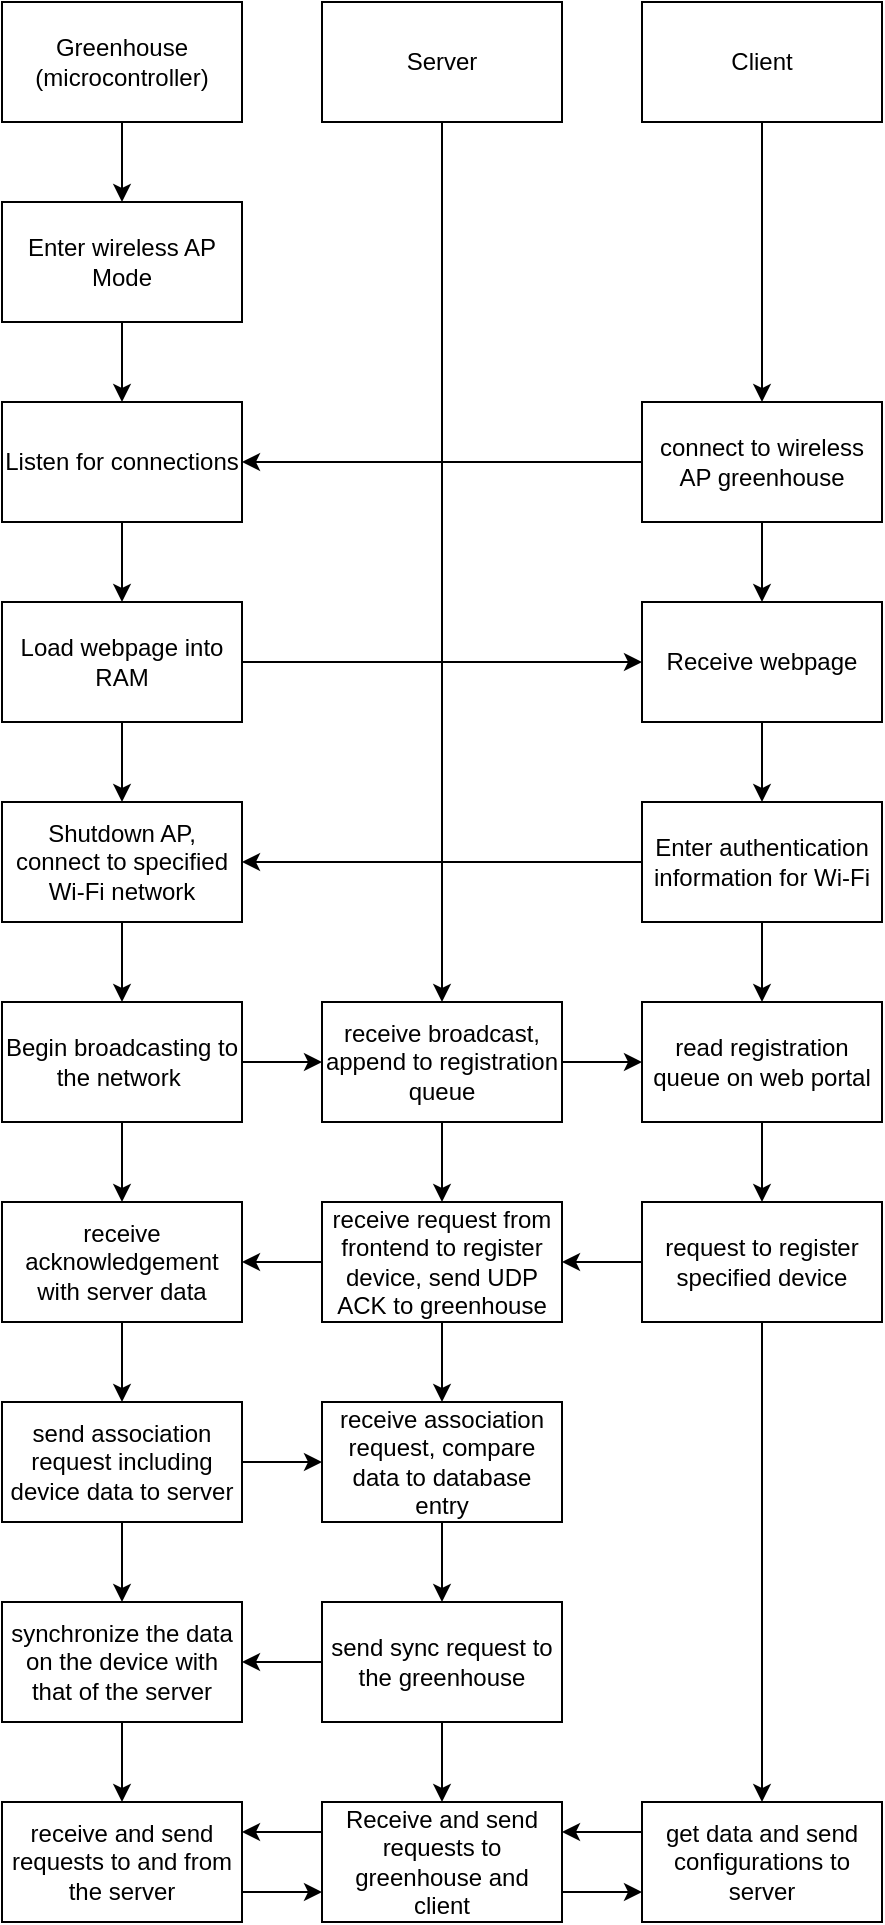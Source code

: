 <mxfile version="22.1.2" type="device">
  <diagram name="Page-1" id="IP8us00KFwnsXaxDtfnF">
    <mxGraphModel dx="1819" dy="1124" grid="1" gridSize="10" guides="1" tooltips="1" connect="1" arrows="1" fold="1" page="1" pageScale="1" pageWidth="700" pageHeight="700" math="0" shadow="0">
      <root>
        <mxCell id="0" />
        <mxCell id="1" parent="0" />
        <mxCell id="198rC_zAYKmVKz0Gvn8g-5" value="" style="edgeStyle=orthogonalEdgeStyle;rounded=0;orthogonalLoop=1;jettySize=auto;html=1;" edge="1" parent="1" source="198rC_zAYKmVKz0Gvn8g-1" target="198rC_zAYKmVKz0Gvn8g-4">
          <mxGeometry relative="1" as="geometry" />
        </mxCell>
        <mxCell id="198rC_zAYKmVKz0Gvn8g-1" value="Greenhouse (microcontroller)" style="rounded=0;whiteSpace=wrap;html=1;" vertex="1" parent="1">
          <mxGeometry x="40" y="40" width="120" height="60" as="geometry" />
        </mxCell>
        <mxCell id="198rC_zAYKmVKz0Gvn8g-7" value="" style="edgeStyle=orthogonalEdgeStyle;rounded=0;orthogonalLoop=1;jettySize=auto;html=1;" edge="1" parent="1" source="198rC_zAYKmVKz0Gvn8g-2" target="198rC_zAYKmVKz0Gvn8g-6">
          <mxGeometry relative="1" as="geometry" />
        </mxCell>
        <mxCell id="198rC_zAYKmVKz0Gvn8g-2" value="Client" style="rounded=0;whiteSpace=wrap;html=1;" vertex="1" parent="1">
          <mxGeometry x="360" y="40" width="120" height="60" as="geometry" />
        </mxCell>
        <mxCell id="198rC_zAYKmVKz0Gvn8g-27" style="edgeStyle=orthogonalEdgeStyle;rounded=0;orthogonalLoop=1;jettySize=auto;html=1;entryX=0.5;entryY=0;entryDx=0;entryDy=0;" edge="1" parent="1" source="198rC_zAYKmVKz0Gvn8g-3" target="198rC_zAYKmVKz0Gvn8g-25">
          <mxGeometry relative="1" as="geometry" />
        </mxCell>
        <mxCell id="198rC_zAYKmVKz0Gvn8g-3" value="Server" style="rounded=0;whiteSpace=wrap;html=1;" vertex="1" parent="1">
          <mxGeometry x="200" y="40" width="120" height="60" as="geometry" />
        </mxCell>
        <mxCell id="198rC_zAYKmVKz0Gvn8g-9" value="" style="edgeStyle=orthogonalEdgeStyle;rounded=0;orthogonalLoop=1;jettySize=auto;html=1;" edge="1" parent="1" source="198rC_zAYKmVKz0Gvn8g-4" target="198rC_zAYKmVKz0Gvn8g-8">
          <mxGeometry relative="1" as="geometry" />
        </mxCell>
        <mxCell id="198rC_zAYKmVKz0Gvn8g-4" value="Enter wireless AP Mode" style="whiteSpace=wrap;html=1;rounded=0;" vertex="1" parent="1">
          <mxGeometry x="40" y="140" width="120" height="60" as="geometry" />
        </mxCell>
        <mxCell id="198rC_zAYKmVKz0Gvn8g-10" style="edgeStyle=orthogonalEdgeStyle;rounded=0;orthogonalLoop=1;jettySize=auto;html=1;exitX=0;exitY=0.5;exitDx=0;exitDy=0;entryX=1;entryY=0.5;entryDx=0;entryDy=0;" edge="1" parent="1" source="198rC_zAYKmVKz0Gvn8g-6" target="198rC_zAYKmVKz0Gvn8g-8">
          <mxGeometry relative="1" as="geometry" />
        </mxCell>
        <mxCell id="198rC_zAYKmVKz0Gvn8g-14" value="" style="edgeStyle=orthogonalEdgeStyle;rounded=0;orthogonalLoop=1;jettySize=auto;html=1;" edge="1" parent="1" source="198rC_zAYKmVKz0Gvn8g-6" target="198rC_zAYKmVKz0Gvn8g-13">
          <mxGeometry relative="1" as="geometry" />
        </mxCell>
        <mxCell id="198rC_zAYKmVKz0Gvn8g-6" value="connect to wireless AP greenhouse" style="whiteSpace=wrap;html=1;rounded=0;" vertex="1" parent="1">
          <mxGeometry x="360" y="240" width="120" height="60" as="geometry" />
        </mxCell>
        <mxCell id="198rC_zAYKmVKz0Gvn8g-12" value="" style="edgeStyle=orthogonalEdgeStyle;rounded=0;orthogonalLoop=1;jettySize=auto;html=1;" edge="1" parent="1" source="198rC_zAYKmVKz0Gvn8g-8" target="198rC_zAYKmVKz0Gvn8g-11">
          <mxGeometry relative="1" as="geometry" />
        </mxCell>
        <mxCell id="198rC_zAYKmVKz0Gvn8g-8" value="Listen for connections" style="whiteSpace=wrap;html=1;rounded=0;" vertex="1" parent="1">
          <mxGeometry x="40" y="240" width="120" height="60" as="geometry" />
        </mxCell>
        <mxCell id="198rC_zAYKmVKz0Gvn8g-15" style="edgeStyle=orthogonalEdgeStyle;rounded=0;orthogonalLoop=1;jettySize=auto;html=1;" edge="1" parent="1" source="198rC_zAYKmVKz0Gvn8g-11" target="198rC_zAYKmVKz0Gvn8g-13">
          <mxGeometry relative="1" as="geometry" />
        </mxCell>
        <mxCell id="198rC_zAYKmVKz0Gvn8g-22" value="" style="edgeStyle=orthogonalEdgeStyle;rounded=0;orthogonalLoop=1;jettySize=auto;html=1;" edge="1" parent="1" source="198rC_zAYKmVKz0Gvn8g-11" target="198rC_zAYKmVKz0Gvn8g-20">
          <mxGeometry relative="1" as="geometry" />
        </mxCell>
        <mxCell id="198rC_zAYKmVKz0Gvn8g-11" value="Load webpage into RAM" style="whiteSpace=wrap;html=1;rounded=0;" vertex="1" parent="1">
          <mxGeometry x="40" y="340" width="120" height="60" as="geometry" />
        </mxCell>
        <mxCell id="198rC_zAYKmVKz0Gvn8g-19" value="" style="edgeStyle=orthogonalEdgeStyle;rounded=0;orthogonalLoop=1;jettySize=auto;html=1;" edge="1" parent="1" source="198rC_zAYKmVKz0Gvn8g-13" target="198rC_zAYKmVKz0Gvn8g-18">
          <mxGeometry relative="1" as="geometry" />
        </mxCell>
        <mxCell id="198rC_zAYKmVKz0Gvn8g-13" value="Receive webpage" style="whiteSpace=wrap;html=1;rounded=0;" vertex="1" parent="1">
          <mxGeometry x="360" y="340" width="120" height="60" as="geometry" />
        </mxCell>
        <mxCell id="198rC_zAYKmVKz0Gvn8g-21" value="" style="edgeStyle=orthogonalEdgeStyle;rounded=0;orthogonalLoop=1;jettySize=auto;html=1;" edge="1" parent="1" source="198rC_zAYKmVKz0Gvn8g-18" target="198rC_zAYKmVKz0Gvn8g-20">
          <mxGeometry relative="1" as="geometry" />
        </mxCell>
        <mxCell id="198rC_zAYKmVKz0Gvn8g-29" value="" style="edgeStyle=orthogonalEdgeStyle;rounded=0;orthogonalLoop=1;jettySize=auto;html=1;" edge="1" parent="1" source="198rC_zAYKmVKz0Gvn8g-18" target="198rC_zAYKmVKz0Gvn8g-28">
          <mxGeometry relative="1" as="geometry" />
        </mxCell>
        <mxCell id="198rC_zAYKmVKz0Gvn8g-18" value="Enter authentication information for Wi-Fi" style="whiteSpace=wrap;html=1;rounded=0;" vertex="1" parent="1">
          <mxGeometry x="360" y="440" width="120" height="60" as="geometry" />
        </mxCell>
        <mxCell id="198rC_zAYKmVKz0Gvn8g-24" value="" style="edgeStyle=orthogonalEdgeStyle;rounded=0;orthogonalLoop=1;jettySize=auto;html=1;" edge="1" parent="1" source="198rC_zAYKmVKz0Gvn8g-20" target="198rC_zAYKmVKz0Gvn8g-23">
          <mxGeometry relative="1" as="geometry" />
        </mxCell>
        <mxCell id="198rC_zAYKmVKz0Gvn8g-20" value="Shutdown AP, connect to specified Wi-Fi network" style="whiteSpace=wrap;html=1;rounded=0;" vertex="1" parent="1">
          <mxGeometry x="40" y="440" width="120" height="60" as="geometry" />
        </mxCell>
        <mxCell id="198rC_zAYKmVKz0Gvn8g-26" value="" style="edgeStyle=orthogonalEdgeStyle;rounded=0;orthogonalLoop=1;jettySize=auto;html=1;" edge="1" parent="1" source="198rC_zAYKmVKz0Gvn8g-23" target="198rC_zAYKmVKz0Gvn8g-25">
          <mxGeometry relative="1" as="geometry" />
        </mxCell>
        <mxCell id="198rC_zAYKmVKz0Gvn8g-38" value="" style="edgeStyle=orthogonalEdgeStyle;rounded=0;orthogonalLoop=1;jettySize=auto;html=1;" edge="1" parent="1" source="198rC_zAYKmVKz0Gvn8g-23" target="198rC_zAYKmVKz0Gvn8g-35">
          <mxGeometry relative="1" as="geometry" />
        </mxCell>
        <mxCell id="198rC_zAYKmVKz0Gvn8g-23" value="Begin broadcasting to the network&amp;nbsp;" style="whiteSpace=wrap;html=1;rounded=0;" vertex="1" parent="1">
          <mxGeometry x="40" y="540" width="120" height="60" as="geometry" />
        </mxCell>
        <mxCell id="198rC_zAYKmVKz0Gvn8g-30" value="" style="edgeStyle=orthogonalEdgeStyle;rounded=0;orthogonalLoop=1;jettySize=auto;html=1;" edge="1" parent="1" source="198rC_zAYKmVKz0Gvn8g-25" target="198rC_zAYKmVKz0Gvn8g-28">
          <mxGeometry relative="1" as="geometry" />
        </mxCell>
        <mxCell id="198rC_zAYKmVKz0Gvn8g-37" value="" style="edgeStyle=orthogonalEdgeStyle;rounded=0;orthogonalLoop=1;jettySize=auto;html=1;" edge="1" parent="1" source="198rC_zAYKmVKz0Gvn8g-25" target="198rC_zAYKmVKz0Gvn8g-33">
          <mxGeometry relative="1" as="geometry" />
        </mxCell>
        <mxCell id="198rC_zAYKmVKz0Gvn8g-25" value="receive broadcast, append to registration queue" style="whiteSpace=wrap;html=1;rounded=0;" vertex="1" parent="1">
          <mxGeometry x="200" y="540" width="120" height="60" as="geometry" />
        </mxCell>
        <mxCell id="198rC_zAYKmVKz0Gvn8g-32" value="" style="edgeStyle=orthogonalEdgeStyle;rounded=0;orthogonalLoop=1;jettySize=auto;html=1;" edge="1" parent="1" source="198rC_zAYKmVKz0Gvn8g-28" target="198rC_zAYKmVKz0Gvn8g-31">
          <mxGeometry relative="1" as="geometry" />
        </mxCell>
        <mxCell id="198rC_zAYKmVKz0Gvn8g-28" value="read registration queue on web portal" style="whiteSpace=wrap;html=1;rounded=0;" vertex="1" parent="1">
          <mxGeometry x="360" y="540" width="120" height="60" as="geometry" />
        </mxCell>
        <mxCell id="198rC_zAYKmVKz0Gvn8g-34" value="" style="edgeStyle=orthogonalEdgeStyle;rounded=0;orthogonalLoop=1;jettySize=auto;html=1;" edge="1" parent="1" source="198rC_zAYKmVKz0Gvn8g-31" target="198rC_zAYKmVKz0Gvn8g-33">
          <mxGeometry relative="1" as="geometry" />
        </mxCell>
        <mxCell id="198rC_zAYKmVKz0Gvn8g-60" style="edgeStyle=orthogonalEdgeStyle;rounded=0;orthogonalLoop=1;jettySize=auto;html=1;entryX=0.5;entryY=0;entryDx=0;entryDy=0;" edge="1" parent="1" source="198rC_zAYKmVKz0Gvn8g-31" target="198rC_zAYKmVKz0Gvn8g-53">
          <mxGeometry relative="1" as="geometry" />
        </mxCell>
        <mxCell id="198rC_zAYKmVKz0Gvn8g-31" value="request to register specified device" style="whiteSpace=wrap;html=1;rounded=0;" vertex="1" parent="1">
          <mxGeometry x="360" y="640" width="120" height="60" as="geometry" />
        </mxCell>
        <mxCell id="198rC_zAYKmVKz0Gvn8g-36" value="" style="edgeStyle=orthogonalEdgeStyle;rounded=0;orthogonalLoop=1;jettySize=auto;html=1;" edge="1" parent="1" source="198rC_zAYKmVKz0Gvn8g-33" target="198rC_zAYKmVKz0Gvn8g-35">
          <mxGeometry relative="1" as="geometry" />
        </mxCell>
        <mxCell id="198rC_zAYKmVKz0Gvn8g-43" value="" style="edgeStyle=orthogonalEdgeStyle;rounded=0;orthogonalLoop=1;jettySize=auto;html=1;" edge="1" parent="1" source="198rC_zAYKmVKz0Gvn8g-33" target="198rC_zAYKmVKz0Gvn8g-41">
          <mxGeometry relative="1" as="geometry" />
        </mxCell>
        <mxCell id="198rC_zAYKmVKz0Gvn8g-33" value="receive request from frontend to register device, send UDP ACK to greenhouse" style="whiteSpace=wrap;html=1;rounded=0;" vertex="1" parent="1">
          <mxGeometry x="200" y="640" width="120" height="60" as="geometry" />
        </mxCell>
        <mxCell id="198rC_zAYKmVKz0Gvn8g-40" value="" style="edgeStyle=orthogonalEdgeStyle;rounded=0;orthogonalLoop=1;jettySize=auto;html=1;" edge="1" parent="1" source="198rC_zAYKmVKz0Gvn8g-35" target="198rC_zAYKmVKz0Gvn8g-39">
          <mxGeometry relative="1" as="geometry" />
        </mxCell>
        <mxCell id="198rC_zAYKmVKz0Gvn8g-35" value="receive acknowledgement with server data" style="whiteSpace=wrap;html=1;rounded=0;" vertex="1" parent="1">
          <mxGeometry x="40" y="640" width="120" height="60" as="geometry" />
        </mxCell>
        <mxCell id="198rC_zAYKmVKz0Gvn8g-42" value="" style="edgeStyle=orthogonalEdgeStyle;rounded=0;orthogonalLoop=1;jettySize=auto;html=1;" edge="1" parent="1" source="198rC_zAYKmVKz0Gvn8g-39" target="198rC_zAYKmVKz0Gvn8g-41">
          <mxGeometry relative="1" as="geometry" />
        </mxCell>
        <mxCell id="198rC_zAYKmVKz0Gvn8g-48" value="" style="edgeStyle=orthogonalEdgeStyle;rounded=0;orthogonalLoop=1;jettySize=auto;html=1;" edge="1" parent="1" source="198rC_zAYKmVKz0Gvn8g-39" target="198rC_zAYKmVKz0Gvn8g-46">
          <mxGeometry relative="1" as="geometry" />
        </mxCell>
        <mxCell id="198rC_zAYKmVKz0Gvn8g-39" value="send association request including device data to server" style="whiteSpace=wrap;html=1;rounded=0;" vertex="1" parent="1">
          <mxGeometry x="40" y="740" width="120" height="60" as="geometry" />
        </mxCell>
        <mxCell id="198rC_zAYKmVKz0Gvn8g-45" value="" style="edgeStyle=orthogonalEdgeStyle;rounded=0;orthogonalLoop=1;jettySize=auto;html=1;" edge="1" parent="1" source="198rC_zAYKmVKz0Gvn8g-41" target="198rC_zAYKmVKz0Gvn8g-44">
          <mxGeometry relative="1" as="geometry" />
        </mxCell>
        <mxCell id="198rC_zAYKmVKz0Gvn8g-41" value="receive association request, compare data to database entry" style="whiteSpace=wrap;html=1;rounded=0;" vertex="1" parent="1">
          <mxGeometry x="200" y="740" width="120" height="60" as="geometry" />
        </mxCell>
        <mxCell id="198rC_zAYKmVKz0Gvn8g-47" value="" style="edgeStyle=orthogonalEdgeStyle;rounded=0;orthogonalLoop=1;jettySize=auto;html=1;" edge="1" parent="1" source="198rC_zAYKmVKz0Gvn8g-44" target="198rC_zAYKmVKz0Gvn8g-46">
          <mxGeometry relative="1" as="geometry" />
        </mxCell>
        <mxCell id="198rC_zAYKmVKz0Gvn8g-55" value="" style="edgeStyle=orthogonalEdgeStyle;rounded=0;orthogonalLoop=1;jettySize=auto;html=1;" edge="1" parent="1" source="198rC_zAYKmVKz0Gvn8g-44" target="198rC_zAYKmVKz0Gvn8g-51">
          <mxGeometry relative="1" as="geometry" />
        </mxCell>
        <mxCell id="198rC_zAYKmVKz0Gvn8g-44" value="send sync request to the greenhouse" style="whiteSpace=wrap;html=1;rounded=0;" vertex="1" parent="1">
          <mxGeometry x="200" y="840" width="120" height="60" as="geometry" />
        </mxCell>
        <mxCell id="198rC_zAYKmVKz0Gvn8g-50" value="" style="edgeStyle=orthogonalEdgeStyle;rounded=0;orthogonalLoop=1;jettySize=auto;html=1;" edge="1" parent="1" source="198rC_zAYKmVKz0Gvn8g-46" target="198rC_zAYKmVKz0Gvn8g-49">
          <mxGeometry relative="1" as="geometry" />
        </mxCell>
        <mxCell id="198rC_zAYKmVKz0Gvn8g-46" value="synchronize the data on the device with that of the server" style="whiteSpace=wrap;html=1;rounded=0;" vertex="1" parent="1">
          <mxGeometry x="40" y="840" width="120" height="60" as="geometry" />
        </mxCell>
        <mxCell id="198rC_zAYKmVKz0Gvn8g-57" style="edgeStyle=orthogonalEdgeStyle;rounded=0;orthogonalLoop=1;jettySize=auto;html=1;exitX=1;exitY=0.75;exitDx=0;exitDy=0;entryX=0;entryY=0.75;entryDx=0;entryDy=0;" edge="1" parent="1" source="198rC_zAYKmVKz0Gvn8g-49" target="198rC_zAYKmVKz0Gvn8g-51">
          <mxGeometry relative="1" as="geometry" />
        </mxCell>
        <mxCell id="198rC_zAYKmVKz0Gvn8g-49" value="receive and send requests to and from the server" style="whiteSpace=wrap;html=1;rounded=0;" vertex="1" parent="1">
          <mxGeometry x="40" y="940" width="120" height="60" as="geometry" />
        </mxCell>
        <mxCell id="198rC_zAYKmVKz0Gvn8g-56" style="edgeStyle=orthogonalEdgeStyle;rounded=0;orthogonalLoop=1;jettySize=auto;html=1;exitX=0;exitY=0.25;exitDx=0;exitDy=0;entryX=1;entryY=0.25;entryDx=0;entryDy=0;" edge="1" parent="1" source="198rC_zAYKmVKz0Gvn8g-51" target="198rC_zAYKmVKz0Gvn8g-49">
          <mxGeometry relative="1" as="geometry" />
        </mxCell>
        <mxCell id="198rC_zAYKmVKz0Gvn8g-58" style="edgeStyle=orthogonalEdgeStyle;rounded=0;orthogonalLoop=1;jettySize=auto;html=1;exitX=1;exitY=0.75;exitDx=0;exitDy=0;entryX=0;entryY=0.75;entryDx=0;entryDy=0;" edge="1" parent="1" source="198rC_zAYKmVKz0Gvn8g-51" target="198rC_zAYKmVKz0Gvn8g-53">
          <mxGeometry relative="1" as="geometry" />
        </mxCell>
        <mxCell id="198rC_zAYKmVKz0Gvn8g-51" value="Receive and send requests to greenhouse and client" style="whiteSpace=wrap;html=1;rounded=0;" vertex="1" parent="1">
          <mxGeometry x="200" y="940" width="120" height="60" as="geometry" />
        </mxCell>
        <mxCell id="198rC_zAYKmVKz0Gvn8g-59" style="edgeStyle=orthogonalEdgeStyle;rounded=0;orthogonalLoop=1;jettySize=auto;html=1;exitX=0;exitY=0.25;exitDx=0;exitDy=0;entryX=1;entryY=0.25;entryDx=0;entryDy=0;" edge="1" parent="1" source="198rC_zAYKmVKz0Gvn8g-53" target="198rC_zAYKmVKz0Gvn8g-51">
          <mxGeometry relative="1" as="geometry" />
        </mxCell>
        <mxCell id="198rC_zAYKmVKz0Gvn8g-53" value="get data and send configurations to server" style="whiteSpace=wrap;html=1;rounded=0;" vertex="1" parent="1">
          <mxGeometry x="360" y="940" width="120" height="60" as="geometry" />
        </mxCell>
      </root>
    </mxGraphModel>
  </diagram>
</mxfile>
